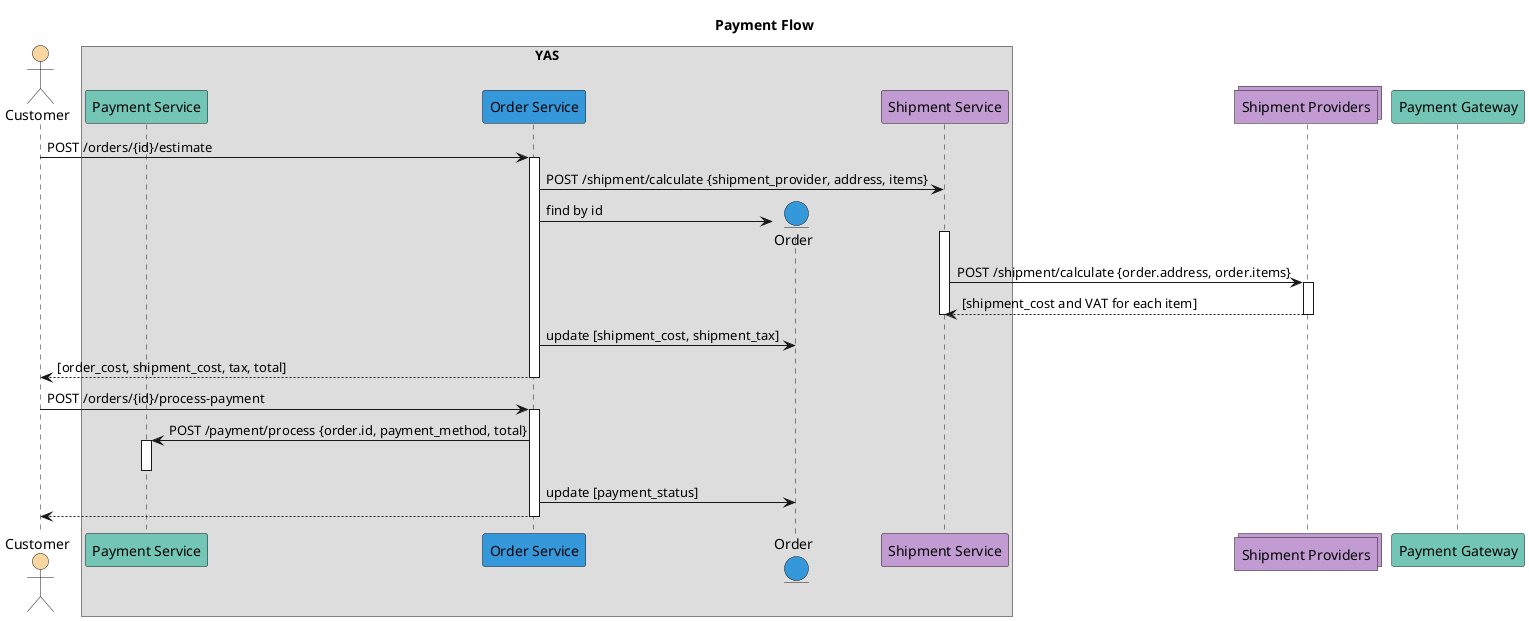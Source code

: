 @startuml Checkout Flow

title Payment Flow

actor Customer as customer #fad7a0

box YAS 
    participant "Order Service" as order_service #3498db
    participant "Payment Service" as payment_service #73c6b6
    participant "Order Service" as order_service #3498db
    entity "Order" as order #3498db
    participant "Shipment Service" as shipment_service #c39bd3
end box 

collections "Shipment Providers" as shipment_provider #c39bd3 
participant "Payment Gateway" as payment_gateway #73c6b6

customer -> order_service: POST /orders/{id}/estimate
activate order_service
  order_service -> shipment_service: POST /shipment/calculate {shipment_provider, address, items}
  order_service -> order **: find by id
  activate shipment_service 
    shipment_service -> shipment_provider: POST /shipment/calculate {order.address, order.items}
    activate shipment_provider
      shipment_service <-- shipment_provider: [shipment_cost and VAT for each item]
    deactivate shipment_provider
  deactivate shipment_service
  order_service -> order: update [shipment_cost, shipment_tax]
  customer <-- order_service: [order_cost, shipment_cost, tax, total]
deactivate order_service

customer -> order_service: POST /orders/{id}/process-payment
activate order_service
  order_service -> payment_service: POST /payment/process {order.id, payment_method, total}
  activate payment_service
    
  deactivate payment_service
  order_service -> order: update [payment_status]
  customer <-- order_service: 
deactivate order_service 

@enduml